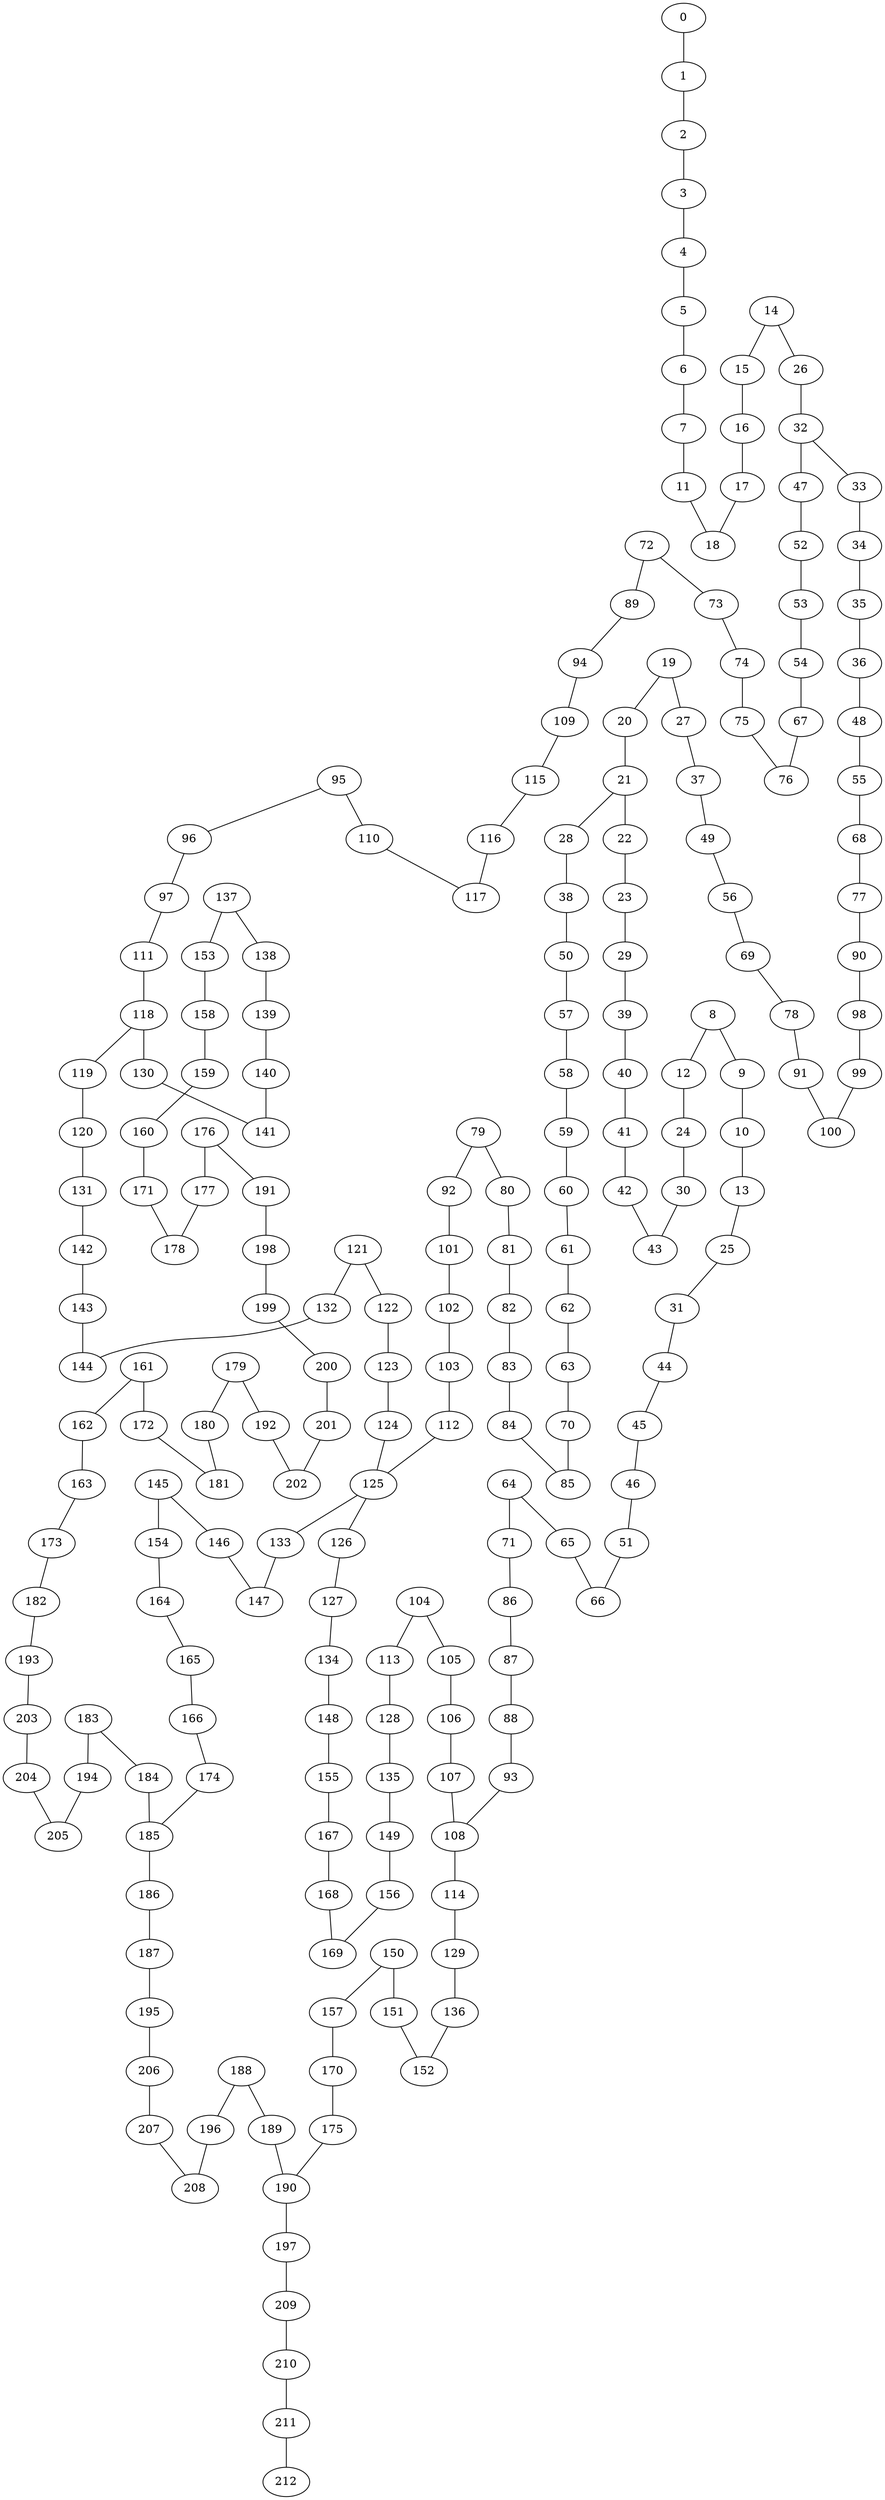 graph Connected_Components {
    109 -- 115 [tooltip="109<->115"]
    190 -- 197 [tooltip="190<->197"]
    47 -- 52 [tooltip="47<->52"]
    180 -- 181 [tooltip="180<->181"]
    154 -- 164 [tooltip="154<->164"]
    150 -- 151 [tooltip="150<->151"]
    27 -- 37 [tooltip="27<->37"]
    110 -- 117 [tooltip="110<->117"]
    179 -- 180 [tooltip="179<->180"]
    188 -- 196 [tooltip="188<->196"]
    107 -- 108 [tooltip="107<->108"]
    159 -- 160 [tooltip="159<->160"]
    57 -- 58 [tooltip="57<->58"]
    193 -- 203 [tooltip="193<->203"]
    72 -- 89 [tooltip="72<->89"]
    112 -- 125 [tooltip="112<->125"]
    64 -- 71 [tooltip="64<->71"]
    187 -- 195 [tooltip="187<->195"]
    161 -- 162 [tooltip="161<->162"]
    95 -- 96 [tooltip="95<->96"]
    33 -- 34 [tooltip="33<->34"]
    191 -- 198 [tooltip="191<->198"]
    10 -- 13 [tooltip="10<->13"]
    7 -- 11 [tooltip="7<->11"]
    3 -- 4 [tooltip="3<->4"]
    192 -- 202 [tooltip="192<->202"]
    29 -- 39 [tooltip="29<->39"]
    138 -- 139 [tooltip="138<->139"]
    72 -- 73 [tooltip="72<->73"]
    186 -- 187 [tooltip="186<->187"]
    97 -- 111 [tooltip="97<->111"]
    26 -- 32 [tooltip="26<->32"]
    92 -- 101 [tooltip="92<->101"]
    207 -- 208 [tooltip="207<->208"]
    111 -- 118 [tooltip="111<->118"]
    48 -- 55 [tooltip="48<->55"]
    51 -- 66 [tooltip="51<->66"]
    179 -- 192 [tooltip="179<->192"]
    198 -- 199 [tooltip="198<->199"]
    177 -- 178 [tooltip="177<->178"]
    15 -- 16 [tooltip="15<->16"]
    196 -- 208 [tooltip="196<->208"]
    34 -- 35 [tooltip="34<->35"]
    124 -- 125 [tooltip="124<->125"]
    173 -- 182 [tooltip="173<->182"]
    55 -- 68 [tooltip="55<->68"]
    164 -- 165 [tooltip="164<->165"]
    32 -- 33 [tooltip="32<->33"]
    174 -- 185 [tooltip="174<->185"]
    36 -- 48 [tooltip="36<->48"]
    201 -- 202 [tooltip="201<->202"]
    80 -- 81 [tooltip="80<->81"]
    42 -- 43 [tooltip="42<->43"]
    167 -- 168 [tooltip="167<->168"]
    153 -- 158 [tooltip="153<->158"]
    14 -- 15 [tooltip="14<->15"]
    104 -- 113 [tooltip="104<->113"]
    4 -- 5 [tooltip="4<->5"]
    79 -- 80 [tooltip="79<->80"]
    135 -- 149 [tooltip="135<->149"]
    158 -- 159 [tooltip="158<->159"]
    175 -- 190 [tooltip="175<->190"]
    11 -- 18 [tooltip="11<->18"]
    137 -- 153 [tooltip="137<->153"]
    115 -- 116 [tooltip="115<->116"]
    8 -- 9 [tooltip="8<->9"]
    161 -- 172 [tooltip="161<->172"]
    104 -- 105 [tooltip="104<->105"]
    176 -- 177 [tooltip="176<->177"]
    200 -- 201 [tooltip="200<->201"]
    49 -- 56 [tooltip="49<->56"]
    204 -- 205 [tooltip="204<->205"]
    116 -- 117 [tooltip="116<->117"]
    37 -- 49 [tooltip="37<->49"]
    145 -- 146 [tooltip="145<->146"]
    79 -- 92 [tooltip="79<->92"]
    149 -- 156 [tooltip="149<->156"]
    106 -- 107 [tooltip="106<->107"]
    56 -- 69 [tooltip="56<->69"]
    60 -- 61 [tooltip="60<->61"]
    73 -- 74 [tooltip="73<->74"]
    71 -- 86 [tooltip="71<->86"]
    5 -- 6 [tooltip="5<->6"]
    39 -- 40 [tooltip="39<->40"]
    93 -- 108 [tooltip="93<->108"]
    89 -- 94 [tooltip="89<->94"]
    148 -- 155 [tooltip="148<->155"]
    163 -- 173 [tooltip="163<->173"]
    182 -- 193 [tooltip="182<->193"]
    59 -- 60 [tooltip="59<->60"]
    14 -- 26 [tooltip="14<->26"]
    203 -- 204 [tooltip="203<->204"]
    86 -- 87 [tooltip="86<->87"]
    90 -- 98 [tooltip="90<->98"]
    142 -- 143 [tooltip="142<->143"]
    50 -- 57 [tooltip="50<->57"]
    131 -- 142 [tooltip="131<->142"]
    145 -- 154 [tooltip="145<->154"]
    9 -- 10 [tooltip="9<->10"]
    21 -- 28 [tooltip="21<->28"]
    195 -- 206 [tooltip="195<->206"]
    13 -- 25 [tooltip="13<->25"]
    16 -- 17 [tooltip="16<->17"]
    54 -- 67 [tooltip="54<->67"]
    70 -- 85 [tooltip="70<->85"]
    136 -- 152 [tooltip="136<->152"]
    68 -- 77 [tooltip="68<->77"]
    125 -- 126 [tooltip="125<->126"]
    12 -- 24 [tooltip="12<->24"]
    25 -- 31 [tooltip="25<->31"]
    156 -- 169 [tooltip="156<->169"]
    206 -- 207 [tooltip="206<->207"]
    82 -- 83 [tooltip="82<->83"]
    101 -- 102 [tooltip="101<->102"]
    126 -- 127 [tooltip="126<->127"]
    199 -- 200 [tooltip="199<->200"]
    40 -- 41 [tooltip="40<->41"]
    165 -- 166 [tooltip="165<->166"]
    31 -- 44 [tooltip="31<->44"]
    78 -- 91 [tooltip="78<->91"]
    194 -- 205 [tooltip="194<->205"]
    28 -- 38 [tooltip="28<->38"]
    132 -- 144 [tooltip="132<->144"]
    23 -- 29 [tooltip="23<->29"]
    32 -- 47 [tooltip="32<->47"]
    170 -- 175 [tooltip="170<->175"]
    185 -- 186 [tooltip="185<->186"]
    98 -- 99 [tooltip="98<->99"]
    52 -- 53 [tooltip="52<->53"]
    129 -- 136 [tooltip="129<->136"]
    74 -- 75 [tooltip="74<->75"]
    22 -- 23 [tooltip="22<->23"]
    188 -- 189 [tooltip="188<->189"]
    103 -- 112 [tooltip="103<->112"]
    20 -- 21 [tooltip="20<->21"]
    121 -- 132 [tooltip="121<->132"]
    1 -- 2 [tooltip="1<->2"]
    172 -- 181 [tooltip="172<->181"]
    189 -- 190 [tooltip="189<->190"]
    123 -- 124 [tooltip="123<->124"]
    162 -- 163 [tooltip="162<->163"]
    91 -- 100 [tooltip="91<->100"]
    184 -- 185 [tooltip="184<->185"]
    0 -- 1 [tooltip="0<->1"]
    35 -- 36 [tooltip="35<->36"]
    119 -- 120 [tooltip="119<->120"]
    94 -- 109 [tooltip="94<->109"]
    64 -- 65 [tooltip="64<->65"]
    75 -- 76 [tooltip="75<->76"]
    53 -- 54 [tooltip="53<->54"]
    150 -- 157 [tooltip="150<->157"]
    69 -- 78 [tooltip="69<->78"]
    209 -- 210 [tooltip="209<->210"]
    118 -- 119 [tooltip="118<->119"]
    125 -- 133 [tooltip="125<->133"]
    65 -- 66 [tooltip="65<->66"]
    88 -- 93 [tooltip="88<->93"]
    99 -- 100 [tooltip="99<->100"]
    21 -- 22 [tooltip="21<->22"]
    210 -- 211 [tooltip="210<->211"]
    130 -- 141 [tooltip="130<->141"]
    38 -- 50 [tooltip="38<->50"]
    157 -- 170 [tooltip="157<->170"]
    87 -- 88 [tooltip="87<->88"]
    146 -- 147 [tooltip="146<->147"]
    19 -- 20 [tooltip="19<->20"]
    122 -- 123 [tooltip="122<->123"]
    197 -- 209 [tooltip="197<->209"]
    160 -- 171 [tooltip="160<->171"]
    133 -- 147 [tooltip="133<->147"]
    24 -- 30 [tooltip="24<->30"]
    62 -- 63 [tooltip="62<->63"]
    151 -- 152 [tooltip="151<->152"]
    166 -- 174 [tooltip="166<->174"]
    6 -- 7 [tooltip="6<->7"]
    45 -- 46 [tooltip="45<->46"]
    96 -- 97 [tooltip="96<->97"]
    67 -- 76 [tooltip="67<->76"]
    58 -- 59 [tooltip="58<->59"]
    134 -- 148 [tooltip="134<->148"]
    95 -- 110 [tooltip="95<->110"]
    211 -- 212 [tooltip="211<->212"]
    120 -- 131 [tooltip="120<->131"]
    8 -- 12 [tooltip="8<->12"]
    128 -- 135 [tooltip="128<->135"]
    63 -- 70 [tooltip="63<->70"]
    118 -- 130 [tooltip="118<->130"]
    102 -- 103 [tooltip="102<->103"]
    155 -- 167 [tooltip="155<->167"]
    84 -- 85 [tooltip="84<->85"]
    113 -- 128 [tooltip="113<->128"]
    77 -- 90 [tooltip="77<->90"]
    41 -- 42 [tooltip="41<->42"]
    114 -- 129 [tooltip="114<->129"]
    137 -- 138 [tooltip="137<->138"]
    121 -- 122 [tooltip="121<->122"]
    83 -- 84 [tooltip="83<->84"]
    127 -- 134 [tooltip="127<->134"]
    44 -- 45 [tooltip="44<->45"]
    17 -- 18 [tooltip="17<->18"]
    81 -- 82 [tooltip="81<->82"]
    183 -- 184 [tooltip="183<->184"]
    139 -- 140 [tooltip="139<->140"]
    61 -- 62 [tooltip="61<->62"]
    46 -- 51 [tooltip="46<->51"]
    168 -- 169 [tooltip="168<->169"]
    140 -- 141 [tooltip="140<->141"]
    105 -- 106 [tooltip="105<->106"]
    143 -- 144 [tooltip="143<->144"]
    2 -- 3 [tooltip="2<->3"]
    171 -- 178 [tooltip="171<->178"]
    183 -- 194 [tooltip="183<->194"]
    19 -- 27 [tooltip="19<->27"]
    108 -- 114 [tooltip="108<->114"]
    176 -- 191 [tooltip="176<->191"]
    30 -- 43 [tooltip="30<->43"]
}
